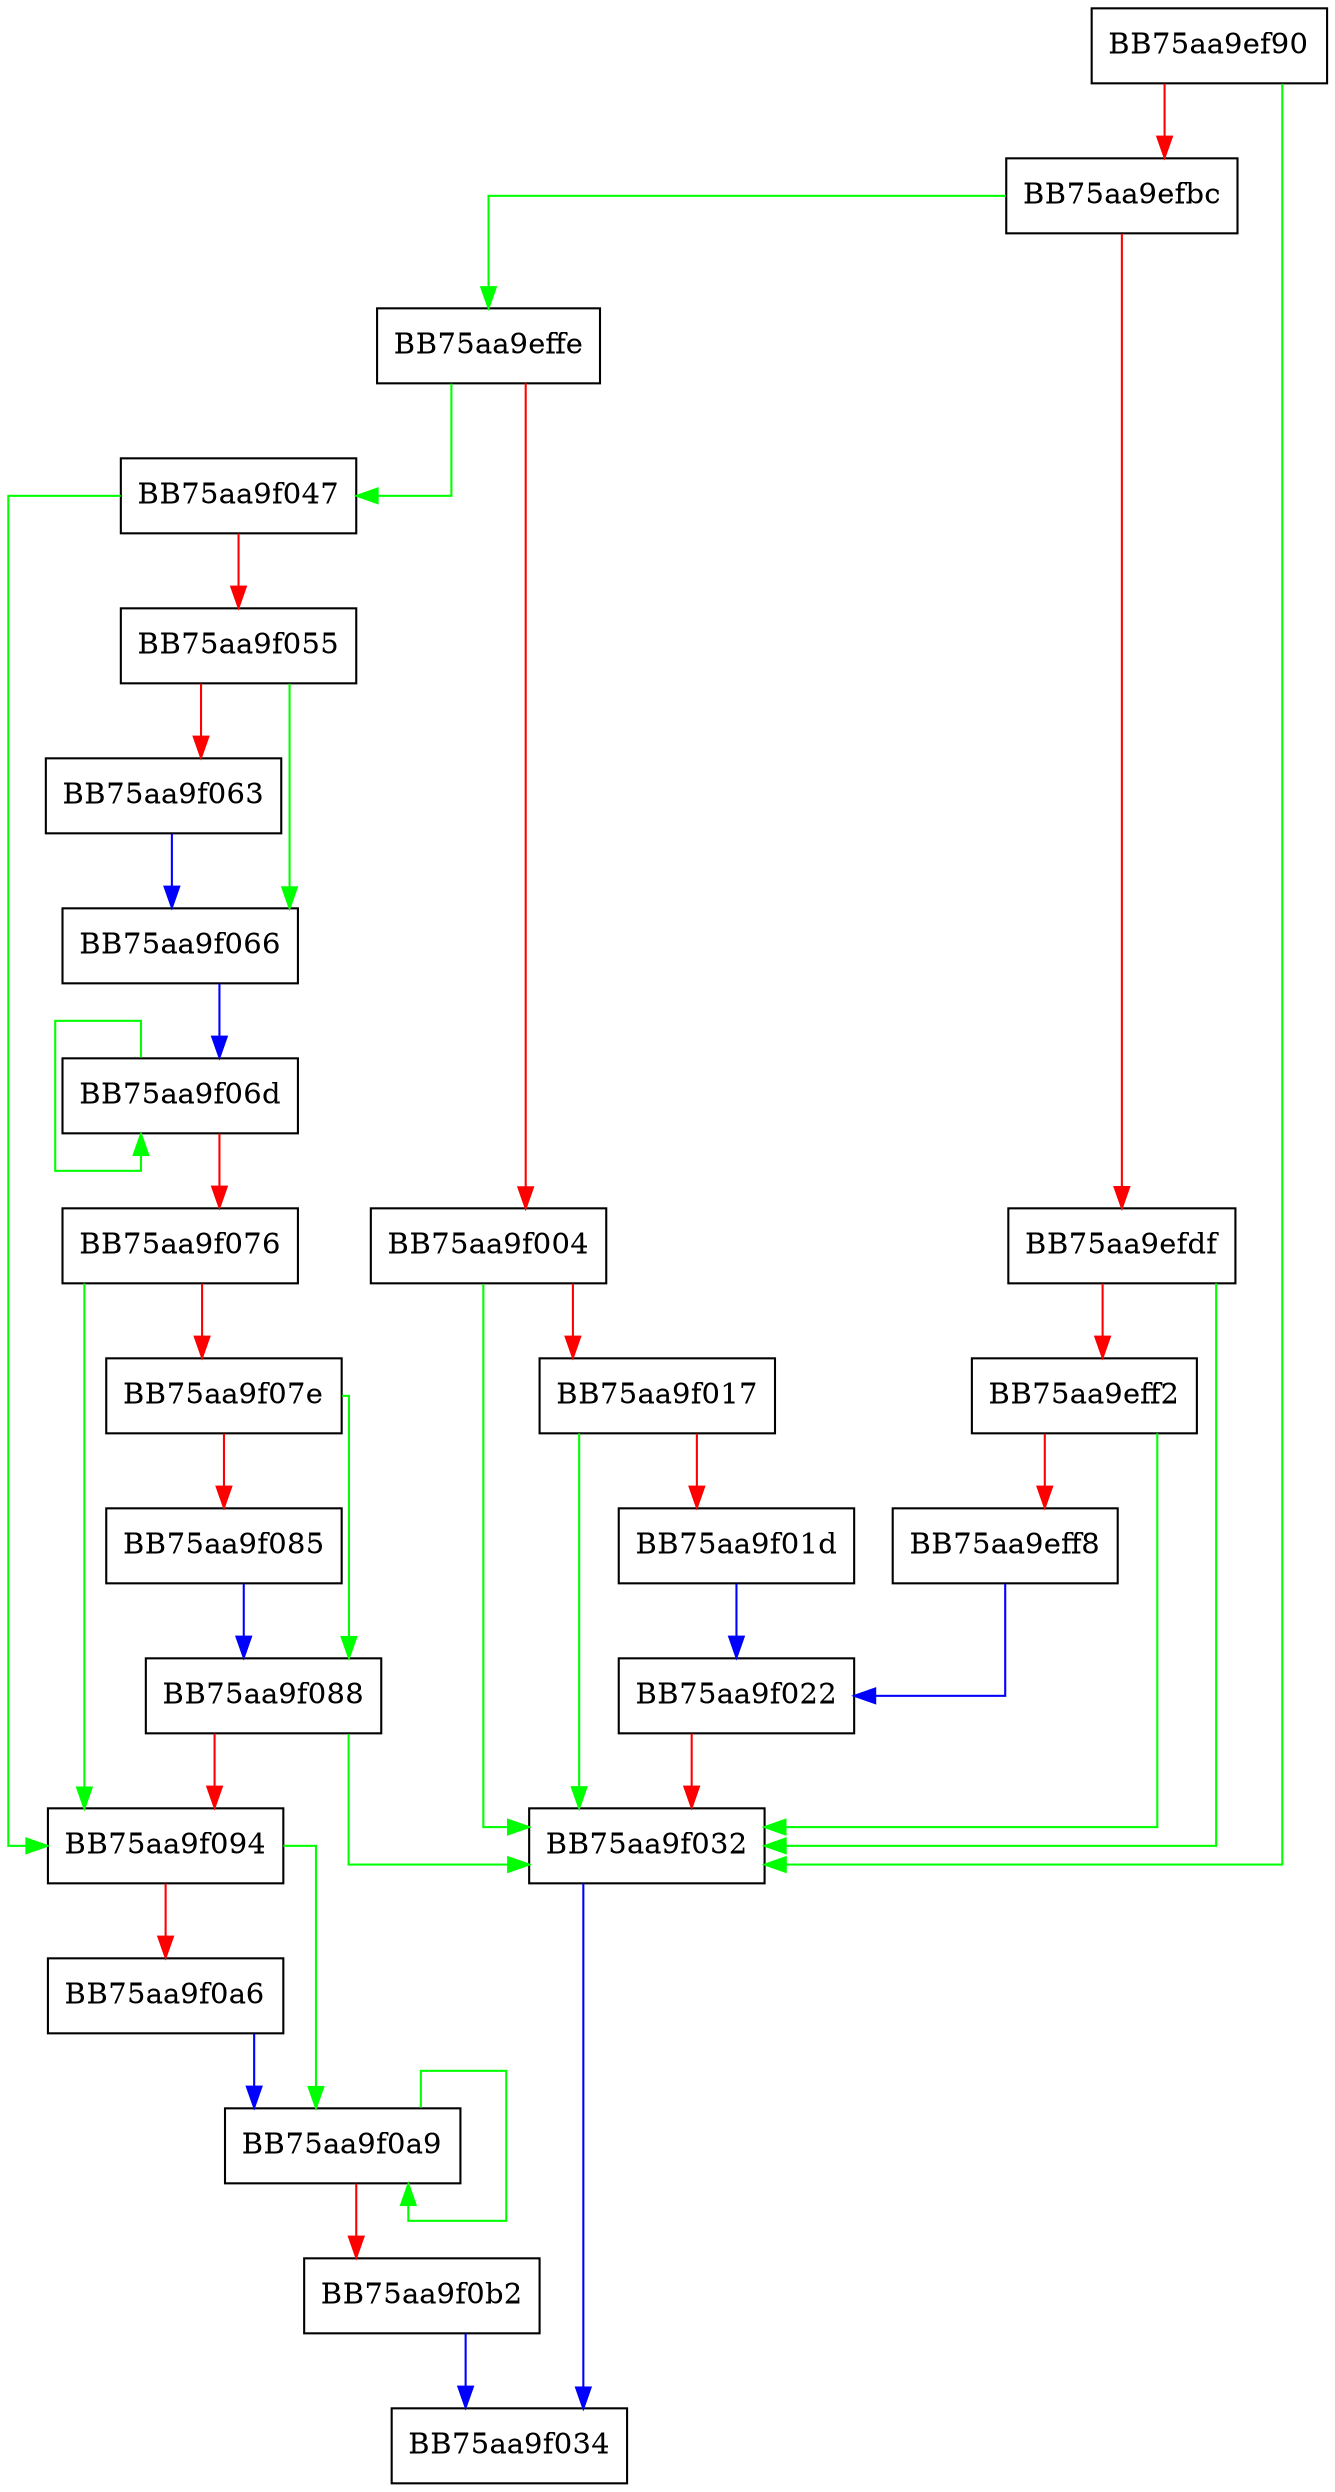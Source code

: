 digraph RpfAPI_GetMotwString {
  node [shape="box"];
  graph [splines=ortho];
  BB75aa9ef90 -> BB75aa9f032 [color="green"];
  BB75aa9ef90 -> BB75aa9efbc [color="red"];
  BB75aa9efbc -> BB75aa9effe [color="green"];
  BB75aa9efbc -> BB75aa9efdf [color="red"];
  BB75aa9efdf -> BB75aa9f032 [color="green"];
  BB75aa9efdf -> BB75aa9eff2 [color="red"];
  BB75aa9eff2 -> BB75aa9f032 [color="green"];
  BB75aa9eff2 -> BB75aa9eff8 [color="red"];
  BB75aa9eff8 -> BB75aa9f022 [color="blue"];
  BB75aa9effe -> BB75aa9f047 [color="green"];
  BB75aa9effe -> BB75aa9f004 [color="red"];
  BB75aa9f004 -> BB75aa9f032 [color="green"];
  BB75aa9f004 -> BB75aa9f017 [color="red"];
  BB75aa9f017 -> BB75aa9f032 [color="green"];
  BB75aa9f017 -> BB75aa9f01d [color="red"];
  BB75aa9f01d -> BB75aa9f022 [color="blue"];
  BB75aa9f022 -> BB75aa9f032 [color="red"];
  BB75aa9f032 -> BB75aa9f034 [color="blue"];
  BB75aa9f047 -> BB75aa9f094 [color="green"];
  BB75aa9f047 -> BB75aa9f055 [color="red"];
  BB75aa9f055 -> BB75aa9f066 [color="green"];
  BB75aa9f055 -> BB75aa9f063 [color="red"];
  BB75aa9f063 -> BB75aa9f066 [color="blue"];
  BB75aa9f066 -> BB75aa9f06d [color="blue"];
  BB75aa9f06d -> BB75aa9f06d [color="green"];
  BB75aa9f06d -> BB75aa9f076 [color="red"];
  BB75aa9f076 -> BB75aa9f094 [color="green"];
  BB75aa9f076 -> BB75aa9f07e [color="red"];
  BB75aa9f07e -> BB75aa9f088 [color="green"];
  BB75aa9f07e -> BB75aa9f085 [color="red"];
  BB75aa9f085 -> BB75aa9f088 [color="blue"];
  BB75aa9f088 -> BB75aa9f032 [color="green"];
  BB75aa9f088 -> BB75aa9f094 [color="red"];
  BB75aa9f094 -> BB75aa9f0a9 [color="green"];
  BB75aa9f094 -> BB75aa9f0a6 [color="red"];
  BB75aa9f0a6 -> BB75aa9f0a9 [color="blue"];
  BB75aa9f0a9 -> BB75aa9f0a9 [color="green"];
  BB75aa9f0a9 -> BB75aa9f0b2 [color="red"];
  BB75aa9f0b2 -> BB75aa9f034 [color="blue"];
}